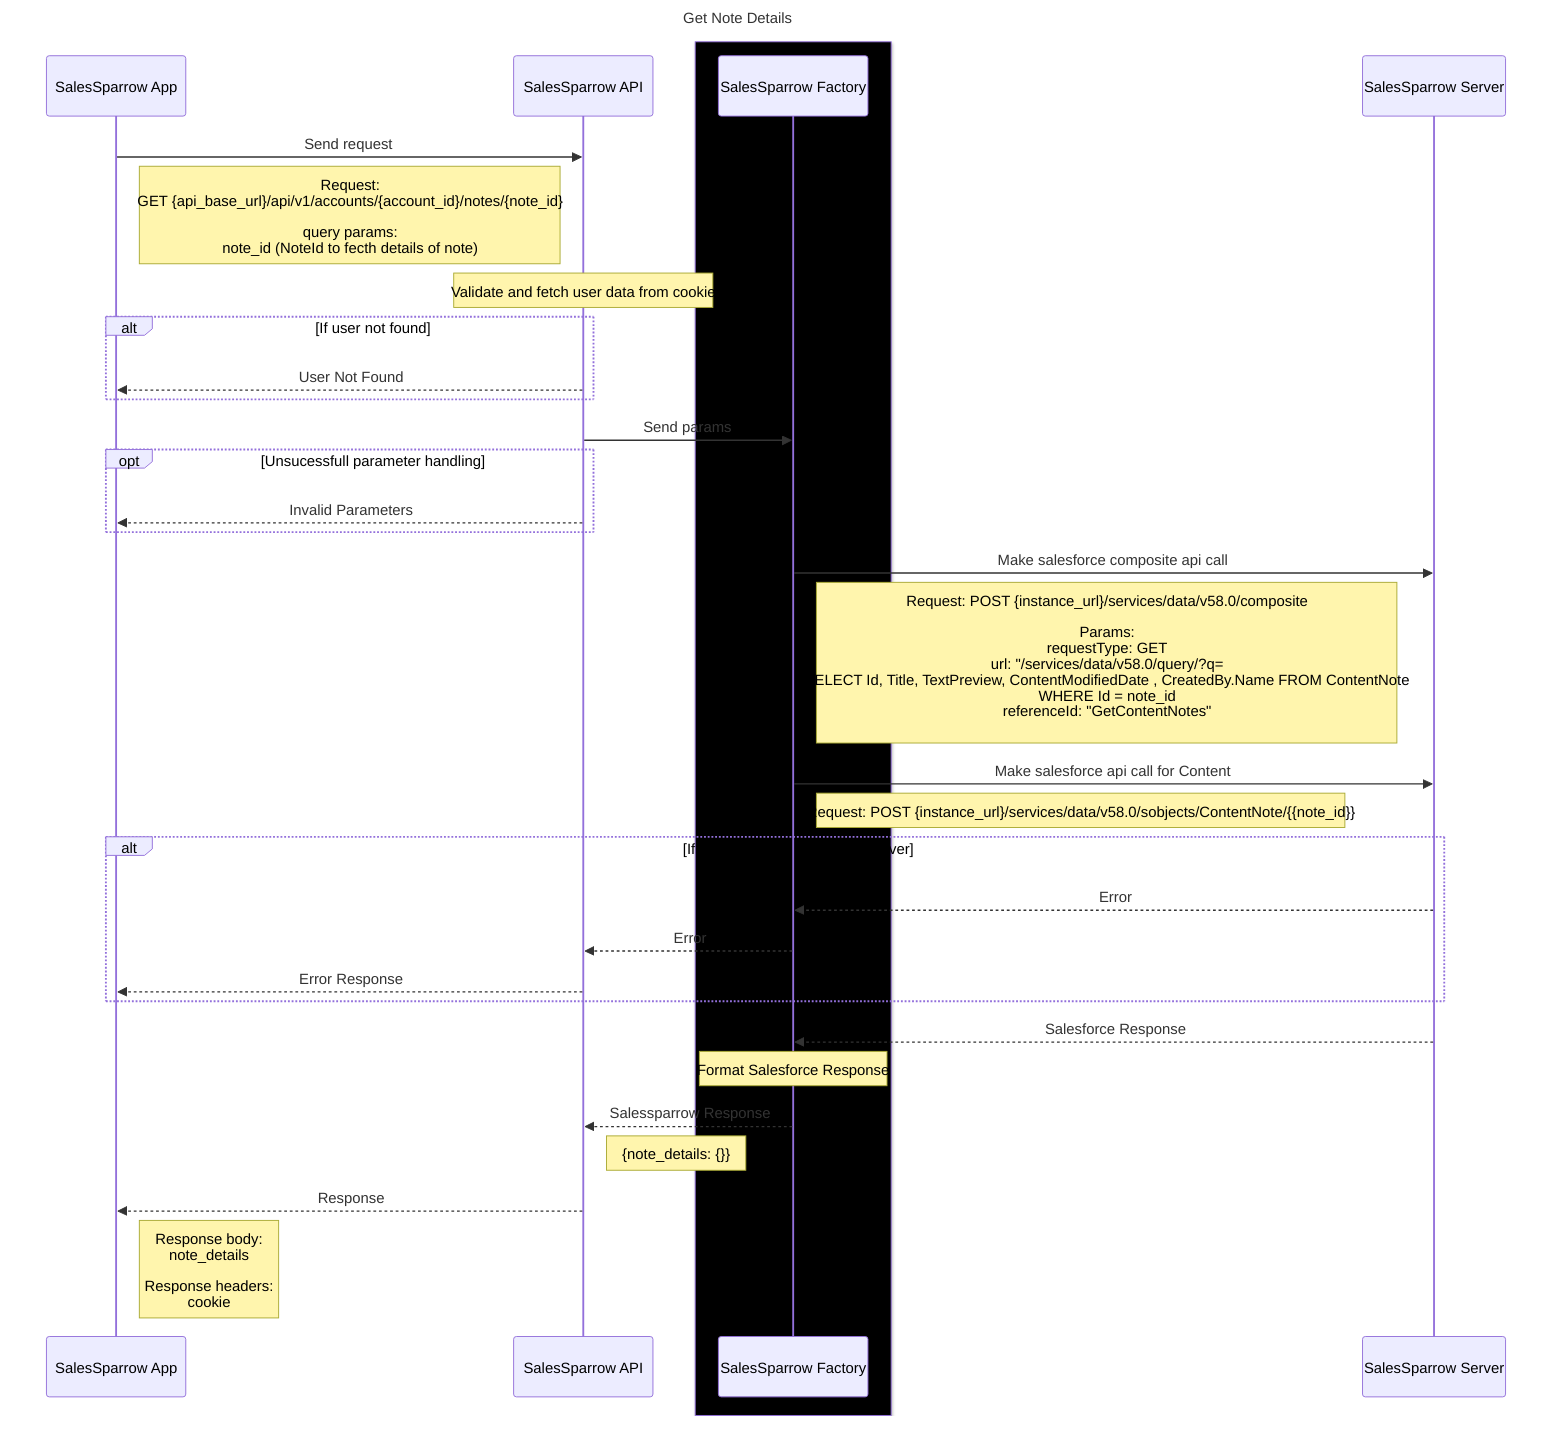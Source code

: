 sequenceDiagram
  title Get Note Details
    participant ui as SalesSparrow App
    participant api as SalesSparrow API

    box Black 
    participant factory as SalesSparrow Factory 
    end
    participant server as SalesSparrow Server

    ui->>api:  Send request 
    note right of ui: Request: <br>GET {api_base_url}/api/v1/accounts/{account_id}/notes/{note_id}<br><br>query params:  <br>note_id (NoteId to fecth details of note)

    note over api: Validate and fetch user data from cookie
    alt If user not found
        api-->>ui: User Not Found
    end

    api->>factory: Send params

    opt Unsucessfull parameter handling
        api-->>ui: Invalid Parameters
    end

    factory->>server: Make salesforce composite api call
    note right of factory: Request: POST {instance_url}/services/data/v58.0/composite <br><br>Params: <br> requestType: GET<br> url: "/services/data/v58.0/query/?q=<br>SELECT Id, Title, TextPreview, ContentModifiedDate , CreatedBy.Name FROM ContentNote <br>WHERE Id = note_id<br>referenceId: "GetContentNotes"<br>

    factory->>server: Make salesforce api call for Content
    note right of factory: Request: POST {instance_url}/services/data/v58.0/sobjects/ContentNote/{{note_id}} 

    alt If any error from salesforce server
        server-->>factory: Error 
        factory-->>api: Error
        api-->>ui: Error Response 
    end

    server-->>factory: Salesforce Response
    note over factory:  Format Salesforce Response

    factory-->>api: Salessparrow Response
    note right of api: {note_details: {}}

    api-->>ui: Response
    note right of ui: Response body: <br> note_details<br><br>Response headers:<br> cookie